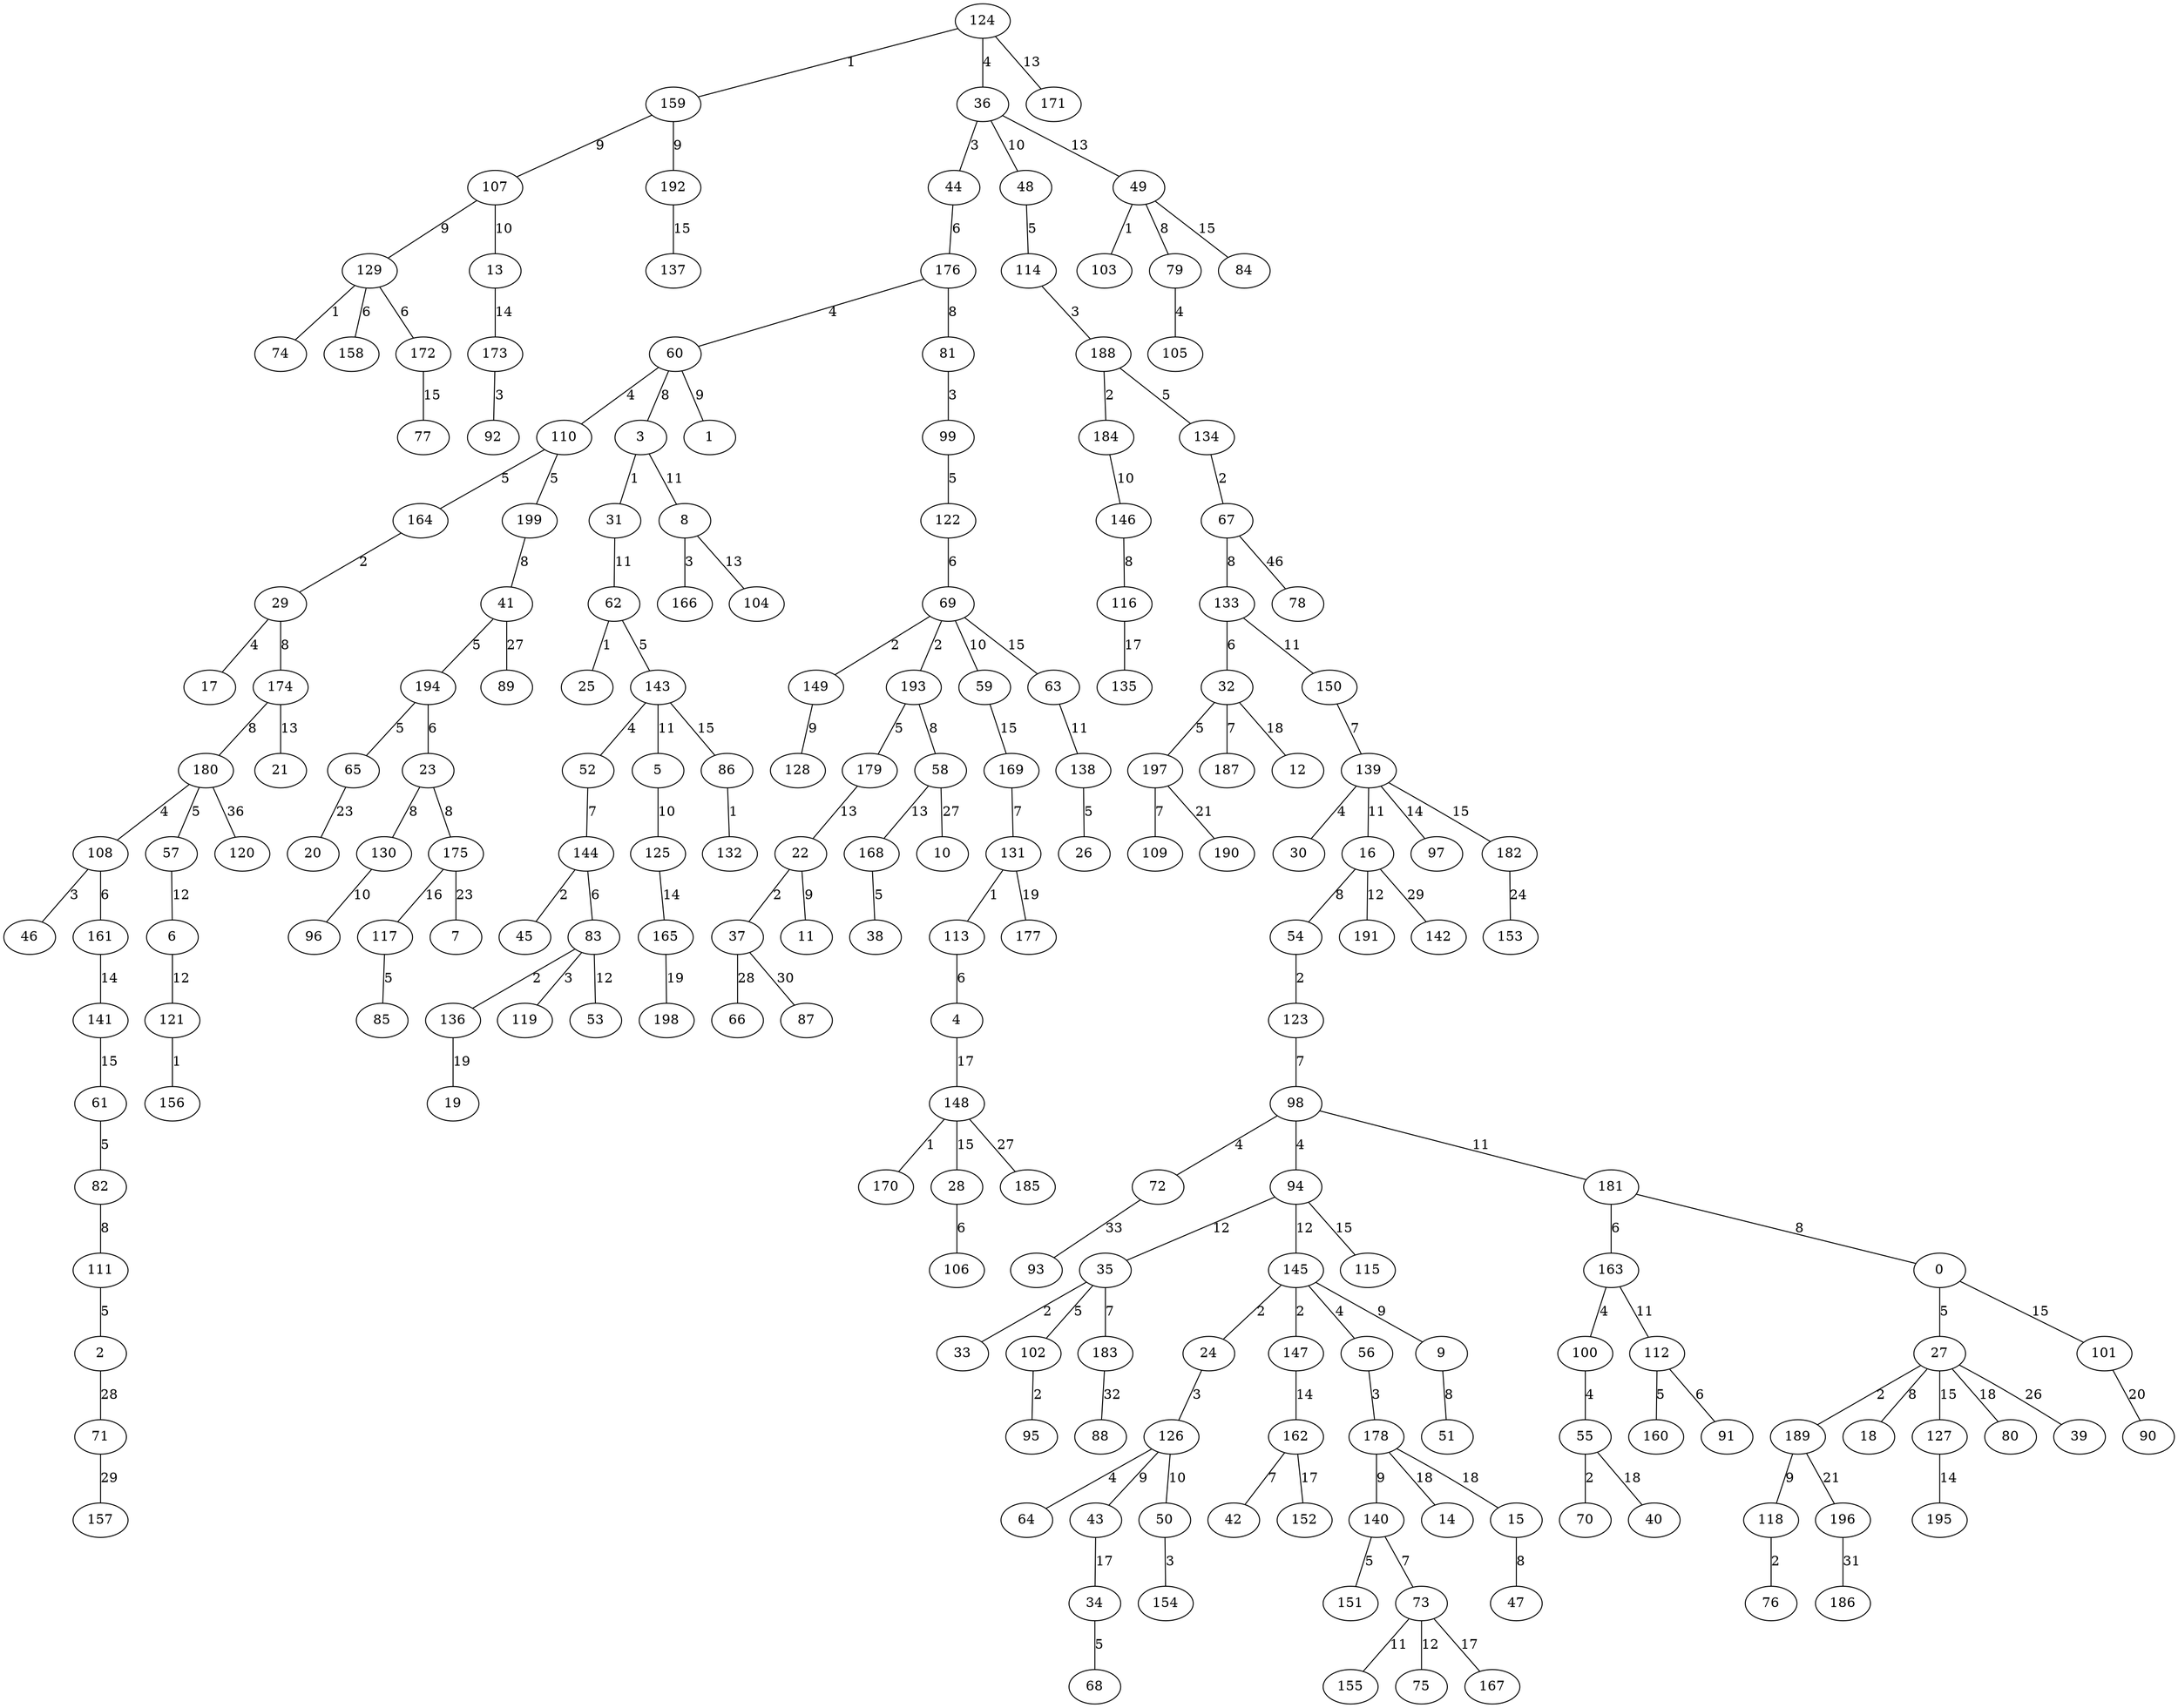 graph {
	124 [label=124]
	159 [label=159]
	36 [label=36]
	44 [label=44]
	176 [label=176]
	60 [label=60]
	110 [label=110]
	164 [label=164]
	29 [label=29]
	17 [label=17]
	199 [label=199]
	3 [label=3]
	31 [label=31]
	41 [label=41]
	194 [label=194]
	65 [label=65]
	23 [label=23]
	81 [label=81]
	99 [label=99]
	122 [label=122]
	69 [label=69]
	149 [label=149]
	193 [label=193]
	179 [label=179]
	58 [label=58]
	130 [label=130]
	174 [label=174]
	175 [label=175]
	180 [label=180]
	108 [label=108]
	46 [label=46]
	57 [label=57]
	161 [label=161]
	1 [label=1]
	107 [label=107]
	128 [label=128]
	129 [label=129]
	74 [label=74]
	158 [label=158]
	172 [label=172]
	192 [label=192]
	13 [label=13]
	48 [label=48]
	114 [label=114]
	188 [label=188]
	184 [label=184]
	134 [label=134]
	67 [label=67]
	133 [label=133]
	32 [label=32]
	197 [label=197]
	109 [label=109]
	187 [label=187]
	59 [label=59]
	96 [label=96]
	146 [label=146]
	116 [label=116]
	8 [label=8]
	166 [label=166]
	62 [label=62]
	25 [label=25]
	143 [label=143]
	52 [label=52]
	144 [label=144]
	45 [label=45]
	83 [label=83]
	136 [label=136]
	119 [label=119]
	5 [label=5]
	125 [label=125]
	150 [label=150]
	139 [label=139]
	30 [label=30]
	16 [label=16]
	54 [label=54]
	123 [label=123]
	98 [label=98]
	72 [label=72]
	94 [label=94]
	181 [label=181]
	163 [label=163]
	100 [label=100]
	55 [label=55]
	70 [label=70]
	0 [label=0]
	27 [label=27]
	189 [label=189]
	18 [label=18]
	118 [label=118]
	76 [label=76]
	112 [label=112]
	160 [label=160]
	91 [label=91]
	6 [label=6]
	35 [label=35]
	33 [label=33]
	102 [label=102]
	95 [label=95]
	183 [label=183]
	53 [label=53]
	121 [label=121]
	156 [label=156]
	145 [label=145]
	24 [label=24]
	147 [label=147]
	126 [label=126]
	56 [label=56]
	178 [label=178]
	64 [label=64]
	9 [label=9]
	51 [label=51]
	43 [label=43]
	140 [label=140]
	151 [label=151]
	73 [label=73]
	50 [label=50]
	154 [label=154]
	155 [label=155]
	75 [label=75]
	191 [label=191]
	21 [label=21]
	22 [label=22]
	37 [label=37]
	11 [label=11]
	49 [label=49]
	103 [label=103]
	79 [label=79]
	105 [label=105]
	104 [label=104]
	168 [label=168]
	38 [label=38]
	171 [label=171]
	97 [label=97]
	141 [label=141]
	162 [label=162]
	42 [label=42]
	165 [label=165]
	173 [label=173]
	92 [label=92]
	61 [label=61]
	82 [label=82]
	111 [label=111]
	2 [label=2]
	63 [label=63]
	138 [label=138]
	26 [label=26]
	77 [label=77]
	84 [label=84]
	86 [label=86]
	132 [label=132]
	101 [label=101]
	115 [label=115]
	127 [label=127]
	195 [label=195]
	137 [label=137]
	169 [label=169]
	131 [label=131]
	113 [label=113]
	4 [label=4]
	182 [label=182]
	117 [label=117]
	85 [label=85]
	34 [label=34]
	68 [label=68]
	135 [label=135]
	148 [label=148]
	170 [label=170]
	28 [label=28]
	106 [label=106]
	152 [label=152]
	167 [label=167]
	12 [label=12]
	14 [label=14]
	15 [label=15]
	47 [label=47]
	40 [label=40]
	80 [label=80]
	19 [label=19]
	177 [label=177]
	198 [label=198]
	90 [label=90]
	190 [label=190]
	196 [label=196]
	7 [label=7]
	20 [label=20]
	153 [label=153]
	39 [label=39]
	10 [label=10]
	89 [label=89]
	185 [label=185]
	66 [label=66]
	71 [label=71]
	142 [label=142]
	157 [label=157]
	87 [label=87]
	186 [label=186]
	88 [label=88]
	93 [label=93]
	120 [label=120]
	78 [label=78]
	181 -- 0 [label=8]
	60 -- 1 [label=9]
	111 -- 2 [label=5]
	60 -- 3 [label=8]
	113 -- 4 [label=6]
	143 -- 5 [label=11]
	57 -- 6 [label=12]
	175 -- 7 [label=23]
	3 -- 8 [label=11]
	145 -- 9 [label=9]
	58 -- 10 [label=27]
	22 -- 11 [label=9]
	32 -- 12 [label=18]
	107 -- 13 [label=10]
	178 -- 14 [label=18]
	178 -- 15 [label=18]
	139 -- 16 [label=11]
	29 -- 17 [label=4]
	27 -- 18 [label=8]
	136 -- 19 [label=19]
	65 -- 20 [label=23]
	174 -- 21 [label=13]
	179 -- 22 [label=13]
	194 -- 23 [label=6]
	145 -- 24 [label=2]
	62 -- 25 [label=1]
	138 -- 26 [label=5]
	0 -- 27 [label=5]
	148 -- 28 [label=15]
	164 -- 29 [label=2]
	139 -- 30 [label=4]
	3 -- 31 [label=1]
	133 -- 32 [label=6]
	35 -- 33 [label=2]
	43 -- 34 [label=17]
	94 -- 35 [label=12]
	124 -- 36 [label=4]
	22 -- 37 [label=2]
	168 -- 38 [label=5]
	27 -- 39 [label=26]
	55 -- 40 [label=18]
	199 -- 41 [label=8]
	162 -- 42 [label=7]
	126 -- 43 [label=9]
	36 -- 44 [label=3]
	144 -- 45 [label=2]
	108 -- 46 [label=3]
	15 -- 47 [label=8]
	36 -- 48 [label=10]
	36 -- 49 [label=13]
	126 -- 50 [label=10]
	9 -- 51 [label=8]
	143 -- 52 [label=4]
	83 -- 53 [label=12]
	16 -- 54 [label=8]
	100 -- 55 [label=4]
	145 -- 56 [label=4]
	180 -- 57 [label=5]
	193 -- 58 [label=8]
	69 -- 59 [label=10]
	176 -- 60 [label=4]
	141 -- 61 [label=15]
	31 -- 62 [label=11]
	69 -- 63 [label=15]
	126 -- 64 [label=4]
	194 -- 65 [label=5]
	37 -- 66 [label=28]
	134 -- 67 [label=2]
	34 -- 68 [label=5]
	122 -- 69 [label=6]
	55 -- 70 [label=2]
	2 -- 71 [label=28]
	98 -- 72 [label=4]
	140 -- 73 [label=7]
	129 -- 74 [label=1]
	73 -- 75 [label=12]
	118 -- 76 [label=2]
	172 -- 77 [label=15]
	67 -- 78 [label=46]
	49 -- 79 [label=8]
	27 -- 80 [label=18]
	176 -- 81 [label=8]
	61 -- 82 [label=5]
	144 -- 83 [label=6]
	49 -- 84 [label=15]
	117 -- 85 [label=5]
	143 -- 86 [label=15]
	37 -- 87 [label=30]
	183 -- 88 [label=32]
	41 -- 89 [label=27]
	101 -- 90 [label=20]
	112 -- 91 [label=6]
	173 -- 92 [label=3]
	72 -- 93 [label=33]
	98 -- 94 [label=4]
	102 -- 95 [label=2]
	130 -- 96 [label=10]
	139 -- 97 [label=14]
	123 -- 98 [label=7]
	81 -- 99 [label=3]
	163 -- 100 [label=4]
	0 -- 101 [label=15]
	35 -- 102 [label=5]
	49 -- 103 [label=1]
	8 -- 104 [label=13]
	79 -- 105 [label=4]
	28 -- 106 [label=6]
	159 -- 107 [label=9]
	180 -- 108 [label=4]
	197 -- 109 [label=7]
	60 -- 110 [label=4]
	82 -- 111 [label=8]
	163 -- 112 [label=11]
	131 -- 113 [label=1]
	48 -- 114 [label=5]
	94 -- 115 [label=15]
	146 -- 116 [label=8]
	175 -- 117 [label=16]
	189 -- 118 [label=9]
	83 -- 119 [label=3]
	180 -- 120 [label=36]
	6 -- 121 [label=12]
	99 -- 122 [label=5]
	54 -- 123 [label=2]
	5 -- 125 [label=10]
	24 -- 126 [label=3]
	27 -- 127 [label=15]
	149 -- 128 [label=9]
	107 -- 129 [label=9]
	23 -- 130 [label=8]
	169 -- 131 [label=7]
	86 -- 132 [label=1]
	67 -- 133 [label=8]
	188 -- 134 [label=5]
	116 -- 135 [label=17]
	83 -- 136 [label=2]
	192 -- 137 [label=15]
	63 -- 138 [label=11]
	150 -- 139 [label=7]
	178 -- 140 [label=9]
	161 -- 141 [label=14]
	16 -- 142 [label=29]
	62 -- 143 [label=5]
	52 -- 144 [label=7]
	94 -- 145 [label=12]
	184 -- 146 [label=10]
	145 -- 147 [label=2]
	4 -- 148 [label=17]
	69 -- 149 [label=2]
	133 -- 150 [label=11]
	140 -- 151 [label=5]
	162 -- 152 [label=17]
	182 -- 153 [label=24]
	50 -- 154 [label=3]
	73 -- 155 [label=11]
	121 -- 156 [label=1]
	71 -- 157 [label=29]
	129 -- 158 [label=6]
	124 -- 159 [label=1]
	112 -- 160 [label=5]
	108 -- 161 [label=6]
	147 -- 162 [label=14]
	181 -- 163 [label=6]
	110 -- 164 [label=5]
	125 -- 165 [label=14]
	8 -- 166 [label=3]
	73 -- 167 [label=17]
	58 -- 168 [label=13]
	59 -- 169 [label=15]
	148 -- 170 [label=1]
	124 -- 171 [label=13]
	129 -- 172 [label=6]
	13 -- 173 [label=14]
	29 -- 174 [label=8]
	23 -- 175 [label=8]
	44 -- 176 [label=6]
	131 -- 177 [label=19]
	56 -- 178 [label=3]
	193 -- 179 [label=5]
	174 -- 180 [label=8]
	98 -- 181 [label=11]
	139 -- 182 [label=15]
	35 -- 183 [label=7]
	188 -- 184 [label=2]
	148 -- 185 [label=27]
	196 -- 186 [label=31]
	32 -- 187 [label=7]
	114 -- 188 [label=3]
	27 -- 189 [label=2]
	197 -- 190 [label=21]
	16 -- 191 [label=12]
	159 -- 192 [label=9]
	69 -- 193 [label=2]
	41 -- 194 [label=5]
	127 -- 195 [label=14]
	189 -- 196 [label=21]
	32 -- 197 [label=5]
	165 -- 198 [label=19]
	110 -- 199 [label=5]
}
